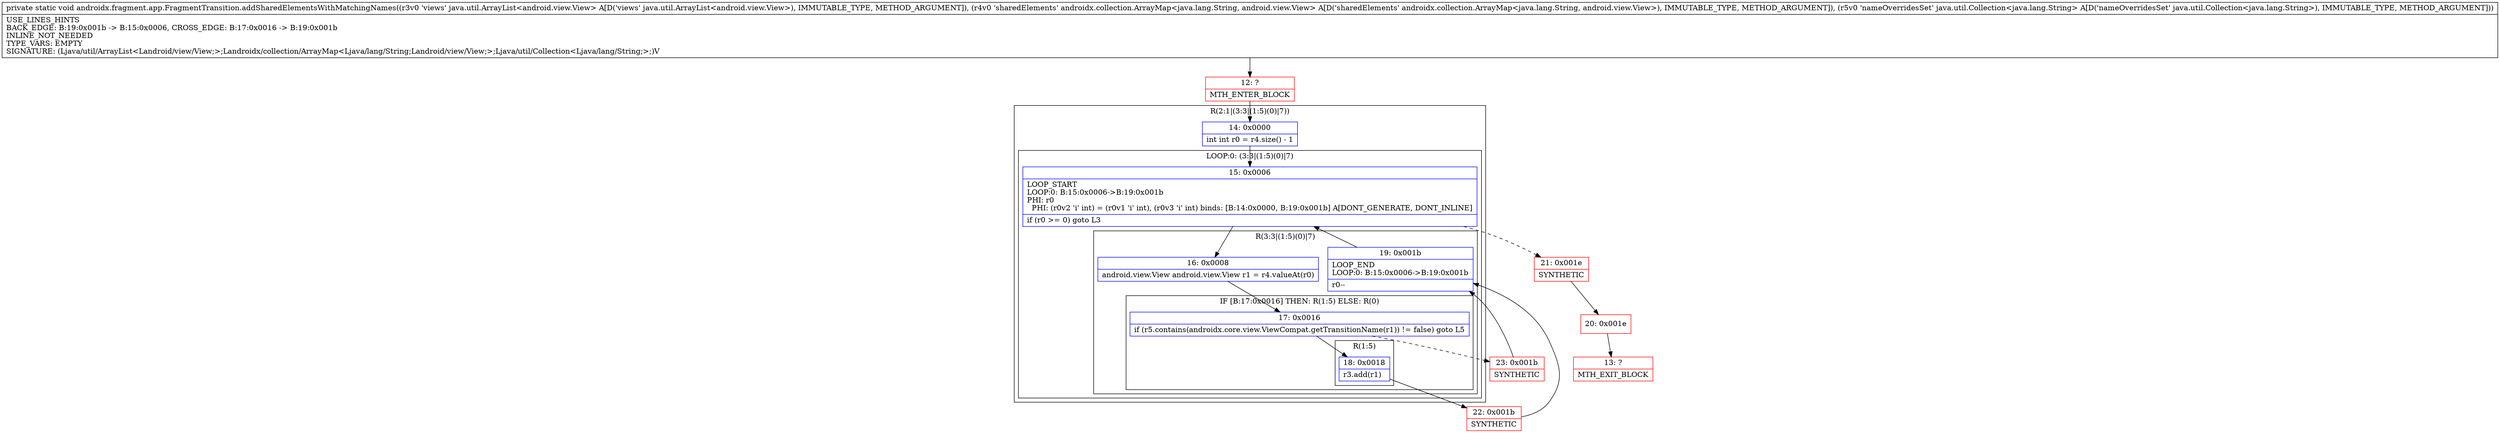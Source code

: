 digraph "CFG forandroidx.fragment.app.FragmentTransition.addSharedElementsWithMatchingNames(Ljava\/util\/ArrayList;Landroidx\/collection\/ArrayMap;Ljava\/util\/Collection;)V" {
subgraph cluster_Region_1940408542 {
label = "R(2:1|(3:3|(1:5)(0)|7))";
node [shape=record,color=blue];
Node_14 [shape=record,label="{14\:\ 0x0000|int int r0 = r4.size() \- 1\l}"];
subgraph cluster_LoopRegion_1633206133 {
label = "LOOP:0: (3:3|(1:5)(0)|7)";
node [shape=record,color=blue];
Node_15 [shape=record,label="{15\:\ 0x0006|LOOP_START\lLOOP:0: B:15:0x0006\-\>B:19:0x001b\lPHI: r0 \l  PHI: (r0v2 'i' int) = (r0v1 'i' int), (r0v3 'i' int) binds: [B:14:0x0000, B:19:0x001b] A[DONT_GENERATE, DONT_INLINE]\l|if (r0 \>= 0) goto L3\l}"];
subgraph cluster_Region_343137747 {
label = "R(3:3|(1:5)(0)|7)";
node [shape=record,color=blue];
Node_16 [shape=record,label="{16\:\ 0x0008|android.view.View android.view.View r1 = r4.valueAt(r0)\l}"];
subgraph cluster_IfRegion_132486240 {
label = "IF [B:17:0x0016] THEN: R(1:5) ELSE: R(0)";
node [shape=record,color=blue];
Node_17 [shape=record,label="{17\:\ 0x0016|if (r5.contains(androidx.core.view.ViewCompat.getTransitionName(r1)) != false) goto L5\l}"];
subgraph cluster_Region_918213370 {
label = "R(1:5)";
node [shape=record,color=blue];
Node_18 [shape=record,label="{18\:\ 0x0018|r3.add(r1)\l}"];
}
subgraph cluster_Region_1935196535 {
label = "R(0)";
node [shape=record,color=blue];
}
}
Node_19 [shape=record,label="{19\:\ 0x001b|LOOP_END\lLOOP:0: B:15:0x0006\-\>B:19:0x001b\l|r0\-\-\l}"];
}
}
}
Node_12 [shape=record,color=red,label="{12\:\ ?|MTH_ENTER_BLOCK\l}"];
Node_22 [shape=record,color=red,label="{22\:\ 0x001b|SYNTHETIC\l}"];
Node_23 [shape=record,color=red,label="{23\:\ 0x001b|SYNTHETIC\l}"];
Node_21 [shape=record,color=red,label="{21\:\ 0x001e|SYNTHETIC\l}"];
Node_20 [shape=record,color=red,label="{20\:\ 0x001e}"];
Node_13 [shape=record,color=red,label="{13\:\ ?|MTH_EXIT_BLOCK\l}"];
MethodNode[shape=record,label="{private static void androidx.fragment.app.FragmentTransition.addSharedElementsWithMatchingNames((r3v0 'views' java.util.ArrayList\<android.view.View\> A[D('views' java.util.ArrayList\<android.view.View\>), IMMUTABLE_TYPE, METHOD_ARGUMENT]), (r4v0 'sharedElements' androidx.collection.ArrayMap\<java.lang.String, android.view.View\> A[D('sharedElements' androidx.collection.ArrayMap\<java.lang.String, android.view.View\>), IMMUTABLE_TYPE, METHOD_ARGUMENT]), (r5v0 'nameOverridesSet' java.util.Collection\<java.lang.String\> A[D('nameOverridesSet' java.util.Collection\<java.lang.String\>), IMMUTABLE_TYPE, METHOD_ARGUMENT]))  | USE_LINES_HINTS\lBACK_EDGE: B:19:0x001b \-\> B:15:0x0006, CROSS_EDGE: B:17:0x0016 \-\> B:19:0x001b\lINLINE_NOT_NEEDED\lTYPE_VARS: EMPTY\lSIGNATURE: (Ljava\/util\/ArrayList\<Landroid\/view\/View;\>;Landroidx\/collection\/ArrayMap\<Ljava\/lang\/String;Landroid\/view\/View;\>;Ljava\/util\/Collection\<Ljava\/lang\/String;\>;)V\l}"];
MethodNode -> Node_12;Node_14 -> Node_15;
Node_15 -> Node_16;
Node_15 -> Node_21[style=dashed];
Node_16 -> Node_17;
Node_17 -> Node_18;
Node_17 -> Node_23[style=dashed];
Node_18 -> Node_22;
Node_19 -> Node_15;
Node_12 -> Node_14;
Node_22 -> Node_19;
Node_23 -> Node_19;
Node_21 -> Node_20;
Node_20 -> Node_13;
}

